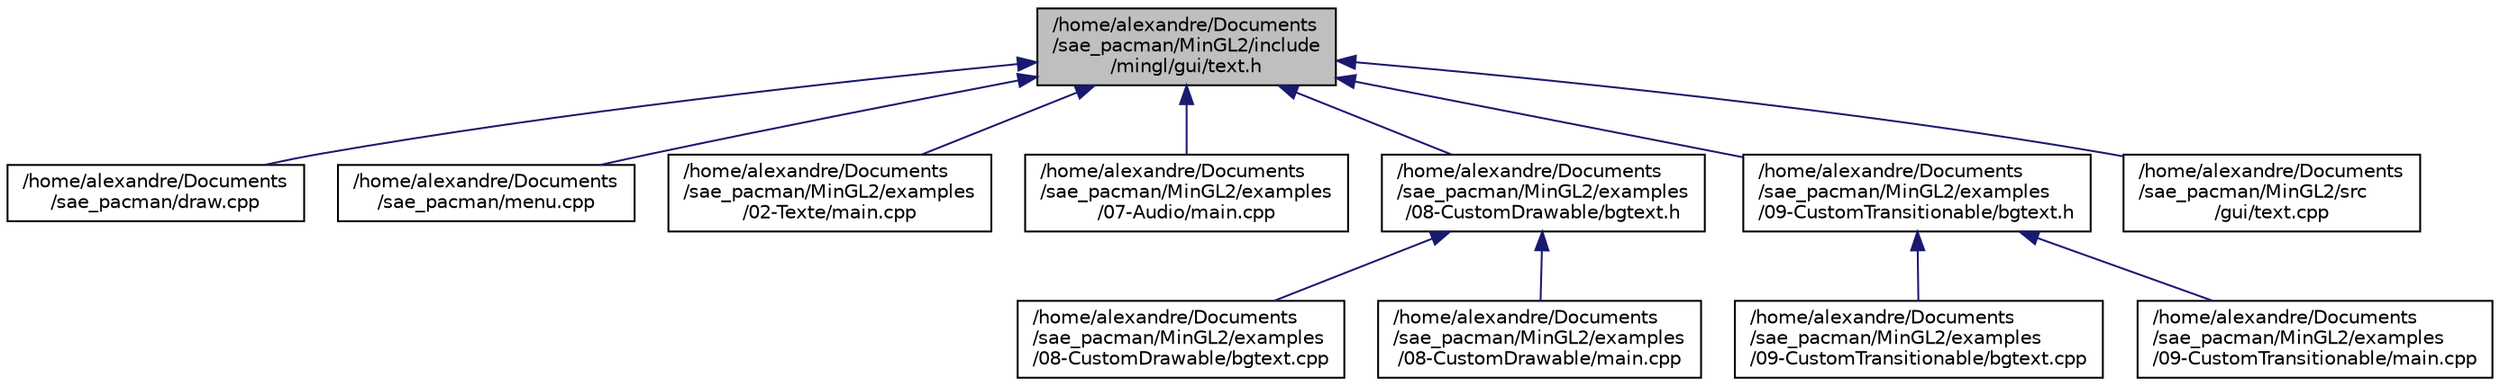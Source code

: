 digraph "/home/alexandre/Documents/sae_pacman/MinGL2/include/mingl/gui/text.h"
{
 // LATEX_PDF_SIZE
  edge [fontname="Helvetica",fontsize="10",labelfontname="Helvetica",labelfontsize="10"];
  node [fontname="Helvetica",fontsize="10",shape=record];
  Node1 [label="/home/alexandre/Documents\l/sae_pacman/MinGL2/include\l/mingl/gui/text.h",height=0.2,width=0.4,color="black", fillcolor="grey75", style="filled", fontcolor="black",tooltip="Du texte."];
  Node1 -> Node2 [dir="back",color="midnightblue",fontsize="10",style="solid",fontname="Helvetica"];
  Node2 [label="/home/alexandre/Documents\l/sae_pacman/draw.cpp",height=0.2,width=0.4,color="black", fillcolor="white", style="filled",URL="$draw_8cpp.html",tooltip=" "];
  Node1 -> Node3 [dir="back",color="midnightblue",fontsize="10",style="solid",fontname="Helvetica"];
  Node3 [label="/home/alexandre/Documents\l/sae_pacman/menu.cpp",height=0.2,width=0.4,color="black", fillcolor="white", style="filled",URL="$menu_8cpp.html",tooltip=" "];
  Node1 -> Node4 [dir="back",color="midnightblue",fontsize="10",style="solid",fontname="Helvetica"];
  Node4 [label="/home/alexandre/Documents\l/sae_pacman/MinGL2/examples\l/02-Texte/main.cpp",height=0.2,width=0.4,color="black", fillcolor="white", style="filled",URL="$_min_g_l2_2examples_202-_texte_2main_8cpp.html",tooltip=" "];
  Node1 -> Node5 [dir="back",color="midnightblue",fontsize="10",style="solid",fontname="Helvetica"];
  Node5 [label="/home/alexandre/Documents\l/sae_pacman/MinGL2/examples\l/07-Audio/main.cpp",height=0.2,width=0.4,color="black", fillcolor="white", style="filled",URL="$_min_g_l2_2examples_207-_audio_2main_8cpp.html",tooltip=" "];
  Node1 -> Node6 [dir="back",color="midnightblue",fontsize="10",style="solid",fontname="Helvetica"];
  Node6 [label="/home/alexandre/Documents\l/sae_pacman/MinGL2/examples\l/08-CustomDrawable/bgtext.h",height=0.2,width=0.4,color="black", fillcolor="white", style="filled",URL="$08-_custom_drawable_2bgtext_8h.html",tooltip=" "];
  Node6 -> Node7 [dir="back",color="midnightblue",fontsize="10",style="solid",fontname="Helvetica"];
  Node7 [label="/home/alexandre/Documents\l/sae_pacman/MinGL2/examples\l/08-CustomDrawable/bgtext.cpp",height=0.2,width=0.4,color="black", fillcolor="white", style="filled",URL="$08-_custom_drawable_2bgtext_8cpp.html",tooltip=" "];
  Node6 -> Node8 [dir="back",color="midnightblue",fontsize="10",style="solid",fontname="Helvetica"];
  Node8 [label="/home/alexandre/Documents\l/sae_pacman/MinGL2/examples\l/08-CustomDrawable/main.cpp",height=0.2,width=0.4,color="black", fillcolor="white", style="filled",URL="$_min_g_l2_2examples_208-_custom_drawable_2main_8cpp.html",tooltip=" "];
  Node1 -> Node9 [dir="back",color="midnightblue",fontsize="10",style="solid",fontname="Helvetica"];
  Node9 [label="/home/alexandre/Documents\l/sae_pacman/MinGL2/examples\l/09-CustomTransitionable/bgtext.h",height=0.2,width=0.4,color="black", fillcolor="white", style="filled",URL="$09-_custom_transitionable_2bgtext_8h.html",tooltip=" "];
  Node9 -> Node10 [dir="back",color="midnightblue",fontsize="10",style="solid",fontname="Helvetica"];
  Node10 [label="/home/alexandre/Documents\l/sae_pacman/MinGL2/examples\l/09-CustomTransitionable/bgtext.cpp",height=0.2,width=0.4,color="black", fillcolor="white", style="filled",URL="$09-_custom_transitionable_2bgtext_8cpp.html",tooltip=" "];
  Node9 -> Node11 [dir="back",color="midnightblue",fontsize="10",style="solid",fontname="Helvetica"];
  Node11 [label="/home/alexandre/Documents\l/sae_pacman/MinGL2/examples\l/09-CustomTransitionable/main.cpp",height=0.2,width=0.4,color="black", fillcolor="white", style="filled",URL="$_min_g_l2_2examples_209-_custom_transitionable_2main_8cpp.html",tooltip=" "];
  Node1 -> Node12 [dir="back",color="midnightblue",fontsize="10",style="solid",fontname="Helvetica"];
  Node12 [label="/home/alexandre/Documents\l/sae_pacman/MinGL2/src\l/gui/text.cpp",height=0.2,width=0.4,color="black", fillcolor="white", style="filled",URL="$text_8cpp.html",tooltip=" "];
}
